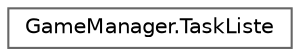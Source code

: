 digraph "Graphical Class Hierarchy"
{
 // LATEX_PDF_SIZE
  bgcolor="transparent";
  edge [fontname=Helvetica,fontsize=10,labelfontname=Helvetica,labelfontsize=10];
  node [fontname=Helvetica,fontsize=10,shape=box,height=0.2,width=0.4];
  rankdir="LR";
  Node0 [id="Node000000",label="GameManager.TaskListe",height=0.2,width=0.4,color="grey40", fillcolor="white", style="filled",URL="$class_game_manager_1_1_task_liste.html",tooltip=" "];
}

